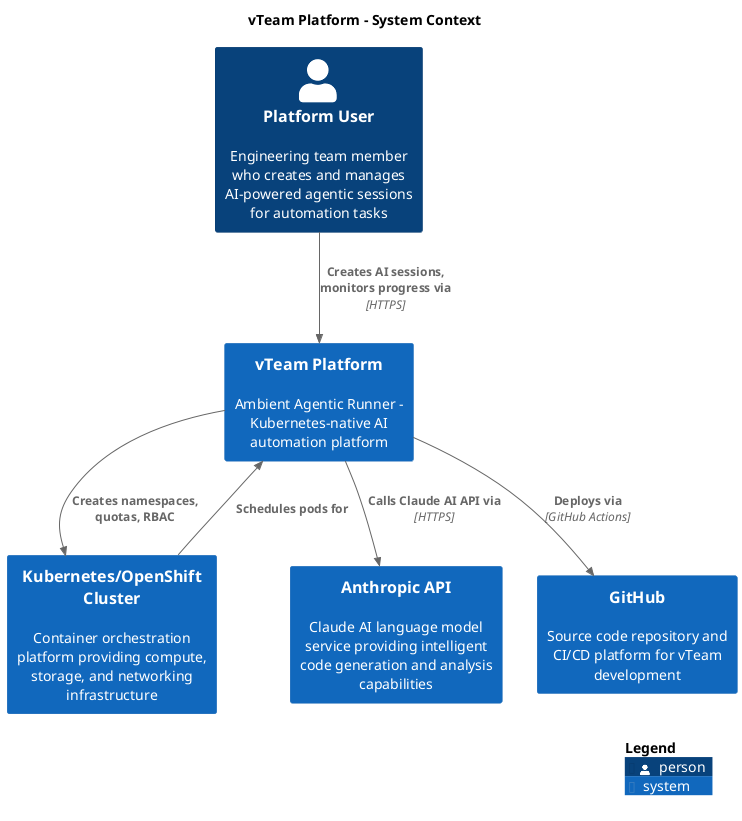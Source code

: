 @startuml
set separator none
title vTeam Platform - System Context

top to bottom direction

!include <C4/C4>
!include <C4/C4_Context>

Person(PlatformUser, "Platform User", $descr="Engineering team member who creates and manages AI-powered agentic sessions for automation tasks", $tags="", $link="")
System(AnthropicAPI, "Anthropic API", $descr="Claude AI language model service providing intelligent code generation and analysis capabilities", $tags="", $link="")
System(KubernetesOpenShiftCluster, "Kubernetes/OpenShift Cluster", $descr="Container orchestration platform providing compute, storage, and networking infrastructure", $tags="", $link="")
System(GitHub, "GitHub", $descr="Source code repository and CI/CD platform for vTeam development", $tags="", $link="")
System(vTeamPlatform, "vTeam Platform", $descr="Ambient Agentic Runner - Kubernetes-native AI automation platform", $tags="", $link="")

Rel(PlatformUser, vTeamPlatform, "Creates AI sessions, monitors progress via", $techn="HTTPS", $tags="", $link="")
Rel(vTeamPlatform, KubernetesOpenShiftCluster, "Creates namespaces, quotas, RBAC", $techn="", $tags="", $link="")
Rel(KubernetesOpenShiftCluster, vTeamPlatform, "Schedules pods for", $techn="", $tags="", $link="")
Rel(vTeamPlatform, AnthropicAPI, "Calls Claude AI API via", $techn="HTTPS", $tags="", $link="")
Rel(vTeamPlatform, GitHub, "Deploys via", $techn="GitHub Actions", $tags="", $link="")

SHOW_LEGEND(true)
@enduml